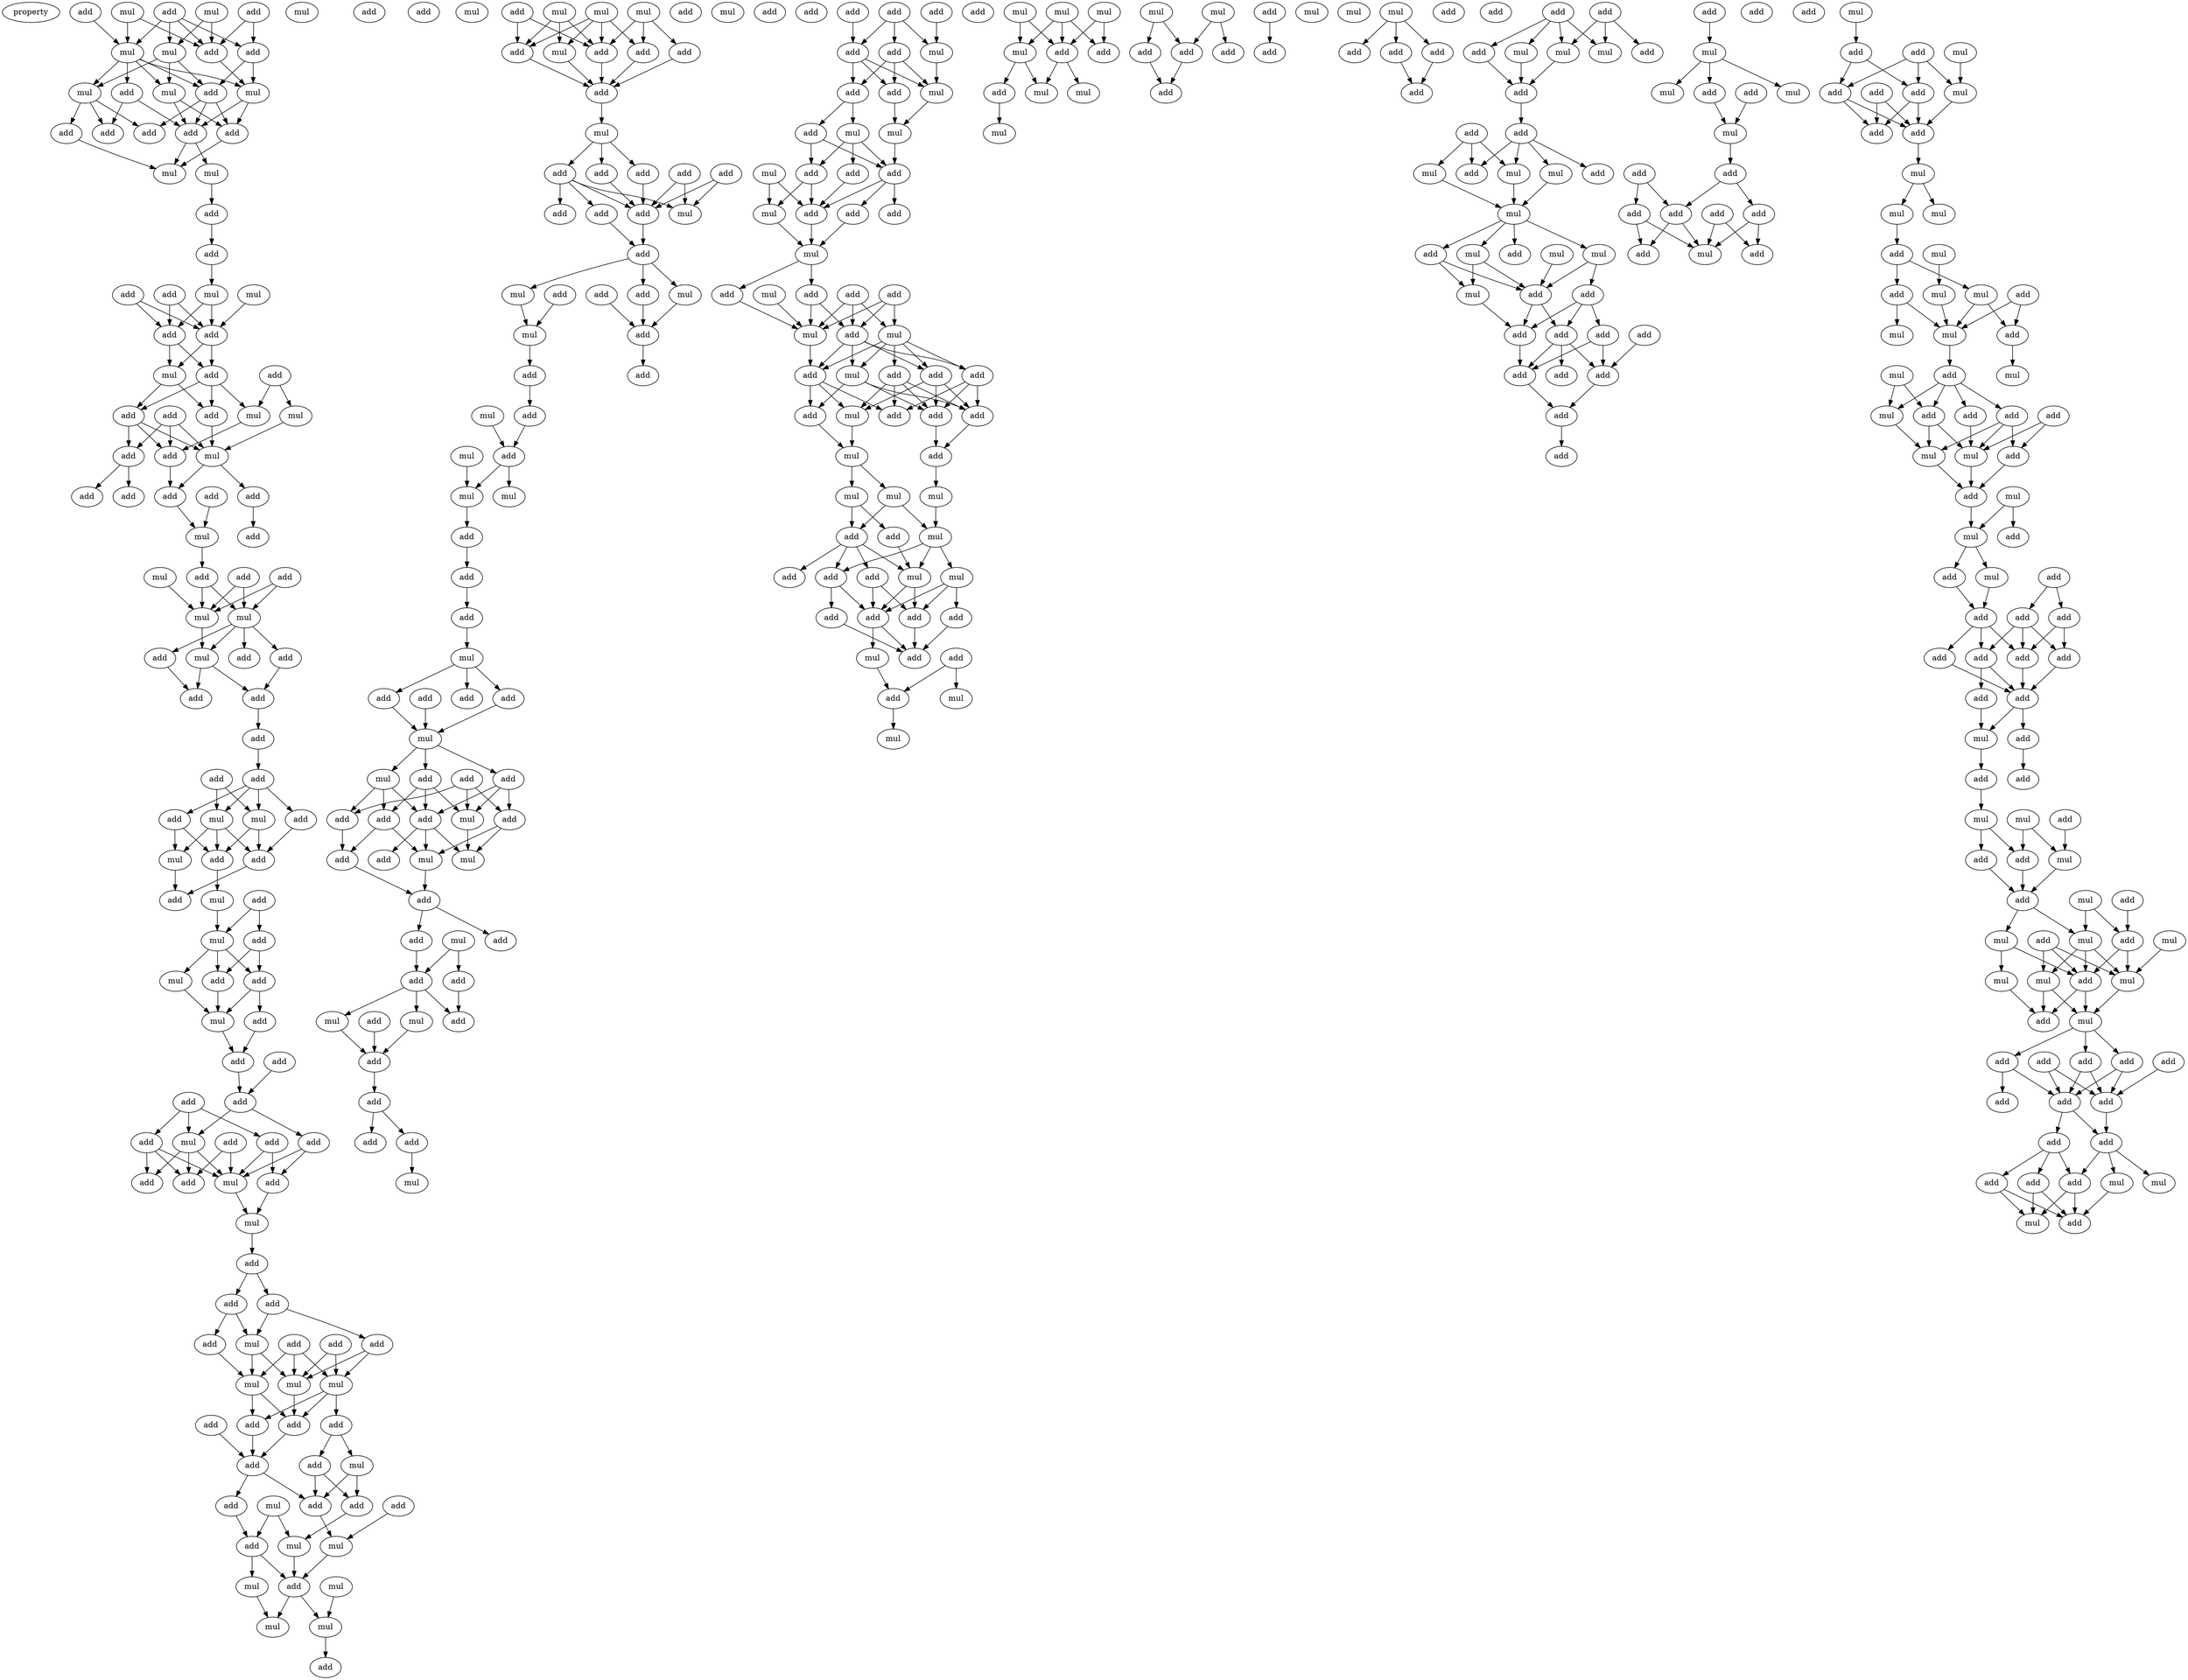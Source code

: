 digraph {
    node [fontcolor=black]
    property [mul=2,lf=1.6]
    0 [ label = mul ];
    1 [ label = add ];
    2 [ label = add ];
    3 [ label = mul ];
    4 [ label = add ];
    5 [ label = add ];
    6 [ label = mul ];
    7 [ label = add ];
    8 [ label = mul ];
    9 [ label = add ];
    10 [ label = mul ];
    11 [ label = mul ];
    12 [ label = mul ];
    13 [ label = add ];
    14 [ label = add ];
    15 [ label = add ];
    16 [ label = add ];
    17 [ label = add ];
    18 [ label = add ];
    19 [ label = mul ];
    20 [ label = mul ];
    21 [ label = mul ];
    22 [ label = add ];
    23 [ label = add ];
    24 [ label = add ];
    25 [ label = add ];
    26 [ label = mul ];
    27 [ label = mul ];
    28 [ label = add ];
    29 [ label = add ];
    30 [ label = add ];
    31 [ label = mul ];
    32 [ label = add ];
    33 [ label = mul ];
    34 [ label = mul ];
    35 [ label = add ];
    36 [ label = add ];
    37 [ label = add ];
    38 [ label = mul ];
    39 [ label = add ];
    40 [ label = add ];
    41 [ label = add ];
    42 [ label = add ];
    43 [ label = add ];
    44 [ label = add ];
    45 [ label = add ];
    46 [ label = mul ];
    47 [ label = add ];
    48 [ label = mul ];
    49 [ label = add ];
    50 [ label = add ];
    51 [ label = add ];
    52 [ label = mul ];
    53 [ label = mul ];
    54 [ label = mul ];
    55 [ label = add ];
    56 [ label = add ];
    57 [ label = add ];
    58 [ label = add ];
    59 [ label = add ];
    60 [ label = add ];
    61 [ label = add ];
    62 [ label = add ];
    63 [ label = add ];
    64 [ label = add ];
    65 [ label = add ];
    66 [ label = mul ];
    67 [ label = add ];
    68 [ label = mul ];
    69 [ label = add ];
    70 [ label = add ];
    71 [ label = mul ];
    72 [ label = mul ];
    73 [ label = add ];
    74 [ label = add ];
    75 [ label = mul ];
    76 [ label = add ];
    77 [ label = add ];
    78 [ label = mul ];
    79 [ label = add ];
    80 [ label = add ];
    81 [ label = mul ];
    82 [ label = add ];
    83 [ label = add ];
    84 [ label = add ];
    85 [ label = add ];
    86 [ label = add ];
    87 [ label = add ];
    88 [ label = add ];
    89 [ label = add ];
    90 [ label = mul ];
    91 [ label = add ];
    92 [ label = mul ];
    93 [ label = add ];
    94 [ label = add ];
    95 [ label = mul ];
    96 [ label = add ];
    97 [ label = add ];
    98 [ label = add ];
    99 [ label = add ];
    100 [ label = mul ];
    101 [ label = add ];
    102 [ label = add ];
    103 [ label = add ];
    104 [ label = mul ];
    105 [ label = mul ];
    106 [ label = mul ];
    107 [ label = add ];
    108 [ label = add ];
    109 [ label = add ];
    110 [ label = add ];
    111 [ label = add ];
    112 [ label = mul ];
    113 [ label = add ];
    114 [ label = add ];
    115 [ label = add ];
    116 [ label = mul ];
    117 [ label = add ];
    118 [ label = add ];
    119 [ label = add ];
    120 [ label = mul ];
    121 [ label = mul ];
    122 [ label = mul ];
    123 [ label = mul ];
    124 [ label = add ];
    125 [ label = mul ];
    126 [ label = mul ];
    127 [ label = mul ];
    128 [ label = add ];
    129 [ label = add ];
    130 [ label = mul ];
    131 [ label = mul ];
    132 [ label = mul ];
    133 [ label = mul ];
    134 [ label = add ];
    135 [ label = add ];
    136 [ label = add ];
    137 [ label = add ];
    138 [ label = add ];
    139 [ label = mul ];
    140 [ label = add ];
    141 [ label = add ];
    142 [ label = add ];
    143 [ label = add ];
    144 [ label = add ];
    145 [ label = add ];
    146 [ label = add ];
    147 [ label = add ];
    148 [ label = mul ];
    149 [ label = add ];
    150 [ label = mul ];
    151 [ label = mul ];
    152 [ label = add ];
    153 [ label = add ];
    154 [ label = add ];
    155 [ label = add ];
    156 [ label = mul ];
    157 [ label = add ];
    158 [ label = add ];
    159 [ label = mul ];
    160 [ label = add ];
    161 [ label = mul ];
    162 [ label = add ];
    163 [ label = mul ];
    164 [ label = mul ];
    165 [ label = add ];
    166 [ label = add ];
    167 [ label = add ];
    168 [ label = add ];
    169 [ label = mul ];
    170 [ label = add ];
    171 [ label = mul ];
    172 [ label = add ];
    173 [ label = add ];
    174 [ label = add ];
    175 [ label = mul ];
    176 [ label = add ];
    177 [ label = add ];
    178 [ label = mul ];
    179 [ label = add ];
    180 [ label = add ];
    181 [ label = add ];
    182 [ label = add ];
    183 [ label = add ];
    184 [ label = mul ];
    185 [ label = add ];
    186 [ label = add ];
    187 [ label = mul ];
    188 [ label = mul ];
    189 [ label = add ];
    190 [ label = add ];
    191 [ label = mul ];
    192 [ label = add ];
    193 [ label = add ];
    194 [ label = add ];
    195 [ label = add ];
    196 [ label = add ];
    197 [ label = add ];
    198 [ label = mul ];
    199 [ label = mul ];
    200 [ label = add ];
    201 [ label = add ];
    202 [ label = add ];
    203 [ label = add ];
    204 [ label = add ];
    205 [ label = mul ];
    206 [ label = add ];
    207 [ label = add ];
    208 [ label = add ];
    209 [ label = add ];
    210 [ label = add ];
    211 [ label = mul ];
    212 [ label = add ];
    213 [ label = add ];
    214 [ label = mul ];
    215 [ label = add ];
    216 [ label = mul ];
    217 [ label = mul ];
    218 [ label = add ];
    219 [ label = mul ];
    220 [ label = add ];
    221 [ label = add ];
    222 [ label = mul ];
    223 [ label = add ];
    224 [ label = add ];
    225 [ label = add ];
    226 [ label = add ];
    227 [ label = mul ];
    228 [ label = add ];
    229 [ label = add ];
    230 [ label = mul ];
    231 [ label = add ];
    232 [ label = add ];
    233 [ label = mul ];
    234 [ label = add ];
    235 [ label = mul ];
    236 [ label = add ];
    237 [ label = add ];
    238 [ label = add ];
    239 [ label = add ];
    240 [ label = mul ];
    241 [ label = add ];
    242 [ label = add ];
    243 [ label = add ];
    244 [ label = mul ];
    245 [ label = add ];
    246 [ label = add ];
    247 [ label = mul ];
    248 [ label = mul ];
    249 [ label = mul ];
    250 [ label = mul ];
    251 [ label = add ];
    252 [ label = add ];
    253 [ label = mul ];
    254 [ label = mul ];
    255 [ label = add ];
    256 [ label = mul ];
    257 [ label = add ];
    258 [ label = add ];
    259 [ label = add ];
    260 [ label = add ];
    261 [ label = add ];
    262 [ label = add ];
    263 [ label = add ];
    264 [ label = add ];
    265 [ label = mul ];
    266 [ label = mul ];
    267 [ label = add ];
    268 [ label = mul ];
    269 [ label = mul ];
    270 [ label = mul ];
    271 [ label = mul ];
    272 [ label = mul ];
    273 [ label = add ];
    274 [ label = add ];
    275 [ label = mul ];
    276 [ label = mul ];
    277 [ label = add ];
    278 [ label = mul ];
    279 [ label = mul ];
    280 [ label = add ];
    281 [ label = mul ];
    282 [ label = add ];
    283 [ label = mul ];
    284 [ label = add ];
    285 [ label = add ];
    286 [ label = add ];
    287 [ label = add ];
    288 [ label = mul ];
    289 [ label = mul ];
    290 [ label = add ];
    291 [ label = add ];
    292 [ label = add ];
    293 [ label = add ];
    294 [ label = add ];
    295 [ label = add ];
    296 [ label = add ];
    297 [ label = add ];
    298 [ label = add ];
    299 [ label = mul ];
    300 [ label = mul ];
    301 [ label = add ];
    302 [ label = mul ];
    303 [ label = add ];
    304 [ label = add ];
    305 [ label = add ];
    306 [ label = add ];
    307 [ label = mul ];
    308 [ label = add ];
    309 [ label = mul ];
    310 [ label = mul ];
    311 [ label = mul ];
    312 [ label = mul ];
    313 [ label = add ];
    314 [ label = add ];
    315 [ label = mul ];
    316 [ label = mul ];
    317 [ label = add ];
    318 [ label = add ];
    319 [ label = mul ];
    320 [ label = add ];
    321 [ label = add ];
    322 [ label = add ];
    323 [ label = add ];
    324 [ label = add ];
    325 [ label = add ];
    326 [ label = add ];
    327 [ label = add ];
    328 [ label = add ];
    329 [ label = add ];
    330 [ label = add ];
    331 [ label = mul ];
    332 [ label = mul ];
    333 [ label = add ];
    334 [ label = add ];
    335 [ label = mul ];
    336 [ label = mul ];
    337 [ label = add ];
    338 [ label = add ];
    339 [ label = add ];
    340 [ label = add ];
    341 [ label = add ];
    342 [ label = add ];
    343 [ label = add ];
    344 [ label = mul ];
    345 [ label = add ];
    346 [ label = add ];
    347 [ label = mul ];
    348 [ label = add ];
    349 [ label = mul ];
    350 [ label = add ];
    351 [ label = add ];
    352 [ label = add ];
    353 [ label = mul ];
    354 [ label = add ];
    355 [ label = add ];
    356 [ label = add ];
    357 [ label = mul ];
    358 [ label = mul ];
    359 [ label = mul ];
    360 [ label = mul ];
    361 [ label = add ];
    362 [ label = mul ];
    363 [ label = mul ];
    364 [ label = add ];
    365 [ label = add ];
    366 [ label = mul ];
    367 [ label = add ];
    368 [ label = mul ];
    369 [ label = mul ];
    370 [ label = mul ];
    371 [ label = add ];
    372 [ label = add ];
    373 [ label = add ];
    374 [ label = add ];
    375 [ label = mul ];
    376 [ label = add ];
    377 [ label = mul ];
    378 [ label = mul ];
    379 [ label = add ];
    380 [ label = mul ];
    381 [ label = add ];
    382 [ label = mul ];
    383 [ label = add ];
    384 [ label = add ];
    385 [ label = mul ];
    386 [ label = add ];
    387 [ label = add ];
    388 [ label = add ];
    389 [ label = add ];
    390 [ label = add ];
    391 [ label = add ];
    392 [ label = add ];
    393 [ label = add ];
    394 [ label = add ];
    395 [ label = add ];
    396 [ label = mul ];
    397 [ label = add ];
    398 [ label = add ];
    399 [ label = add ];
    400 [ label = mul ];
    401 [ label = add ];
    402 [ label = mul ];
    403 [ label = add ];
    404 [ label = mul ];
    405 [ label = add ];
    406 [ label = add ];
    407 [ label = add ];
    408 [ label = mul ];
    409 [ label = mul ];
    410 [ label = add ];
    411 [ label = add ];
    412 [ label = mul ];
    413 [ label = mul ];
    414 [ label = mul ];
    415 [ label = add ];
    416 [ label = mul ];
    417 [ label = mul ];
    418 [ label = add ];
    419 [ label = mul ];
    420 [ label = add ];
    421 [ label = add ];
    422 [ label = add ];
    423 [ label = add ];
    424 [ label = add ];
    425 [ label = add ];
    426 [ label = add ];
    427 [ label = add ];
    428 [ label = add ];
    429 [ label = add ];
    430 [ label = add ];
    431 [ label = add ];
    432 [ label = mul ];
    433 [ label = mul ];
    434 [ label = add ];
    435 [ label = add ];
    436 [ label = mul ];
    0 -> 5 [ name = 0 ];
    0 -> 6 [ name = 1 ];
    1 -> 6 [ name = 2 ];
    2 -> 5 [ name = 3 ];
    2 -> 6 [ name = 4 ];
    2 -> 7 [ name = 5 ];
    2 -> 8 [ name = 6 ];
    3 -> 5 [ name = 7 ];
    3 -> 8 [ name = 8 ];
    4 -> 5 [ name = 9 ];
    4 -> 7 [ name = 10 ];
    5 -> 10 [ name = 11 ];
    6 -> 9 [ name = 12 ];
    6 -> 10 [ name = 13 ];
    6 -> 11 [ name = 14 ];
    6 -> 12 [ name = 15 ];
    6 -> 13 [ name = 16 ];
    7 -> 9 [ name = 17 ];
    7 -> 10 [ name = 18 ];
    8 -> 9 [ name = 19 ];
    8 -> 11 [ name = 20 ];
    8 -> 12 [ name = 21 ];
    9 -> 14 [ name = 22 ];
    9 -> 15 [ name = 23 ];
    9 -> 16 [ name = 24 ];
    10 -> 14 [ name = 25 ];
    10 -> 15 [ name = 26 ];
    11 -> 14 [ name = 27 ];
    11 -> 15 [ name = 28 ];
    12 -> 16 [ name = 29 ];
    12 -> 17 [ name = 30 ];
    12 -> 18 [ name = 31 ];
    13 -> 15 [ name = 32 ];
    13 -> 17 [ name = 33 ];
    14 -> 20 [ name = 34 ];
    15 -> 19 [ name = 35 ];
    15 -> 20 [ name = 36 ];
    18 -> 20 [ name = 37 ];
    19 -> 22 [ name = 38 ];
    22 -> 23 [ name = 39 ];
    23 -> 26 [ name = 40 ];
    24 -> 28 [ name = 41 ];
    24 -> 29 [ name = 42 ];
    25 -> 28 [ name = 43 ];
    25 -> 29 [ name = 44 ];
    26 -> 28 [ name = 45 ];
    26 -> 29 [ name = 46 ];
    27 -> 28 [ name = 47 ];
    28 -> 31 [ name = 48 ];
    28 -> 32 [ name = 49 ];
    29 -> 31 [ name = 50 ];
    29 -> 32 [ name = 51 ];
    30 -> 33 [ name = 52 ];
    30 -> 34 [ name = 53 ];
    31 -> 35 [ name = 54 ];
    31 -> 37 [ name = 55 ];
    32 -> 34 [ name = 56 ];
    32 -> 35 [ name = 57 ];
    32 -> 37 [ name = 58 ];
    33 -> 38 [ name = 59 ];
    34 -> 39 [ name = 60 ];
    35 -> 38 [ name = 61 ];
    35 -> 39 [ name = 62 ];
    35 -> 40 [ name = 63 ];
    36 -> 38 [ name = 64 ];
    36 -> 39 [ name = 65 ];
    36 -> 40 [ name = 66 ];
    37 -> 38 [ name = 67 ];
    38 -> 41 [ name = 68 ];
    38 -> 42 [ name = 69 ];
    39 -> 42 [ name = 70 ];
    40 -> 44 [ name = 71 ];
    40 -> 45 [ name = 72 ];
    41 -> 47 [ name = 73 ];
    42 -> 46 [ name = 74 ];
    43 -> 46 [ name = 75 ];
    46 -> 49 [ name = 76 ];
    48 -> 53 [ name = 77 ];
    49 -> 52 [ name = 78 ];
    49 -> 53 [ name = 79 ];
    50 -> 52 [ name = 80 ];
    50 -> 53 [ name = 81 ];
    51 -> 52 [ name = 82 ];
    51 -> 53 [ name = 83 ];
    52 -> 54 [ name = 84 ];
    52 -> 55 [ name = 85 ];
    52 -> 56 [ name = 86 ];
    52 -> 57 [ name = 87 ];
    53 -> 54 [ name = 88 ];
    54 -> 59 [ name = 89 ];
    54 -> 60 [ name = 90 ];
    55 -> 60 [ name = 91 ];
    57 -> 59 [ name = 92 ];
    60 -> 62 [ name = 93 ];
    62 -> 63 [ name = 94 ];
    63 -> 65 [ name = 95 ];
    63 -> 66 [ name = 96 ];
    63 -> 67 [ name = 97 ];
    63 -> 68 [ name = 98 ];
    64 -> 66 [ name = 99 ];
    64 -> 68 [ name = 100 ];
    65 -> 70 [ name = 101 ];
    66 -> 69 [ name = 102 ];
    66 -> 70 [ name = 103 ];
    67 -> 69 [ name = 104 ];
    67 -> 71 [ name = 105 ];
    68 -> 69 [ name = 106 ];
    68 -> 70 [ name = 107 ];
    68 -> 71 [ name = 108 ];
    69 -> 72 [ name = 109 ];
    70 -> 74 [ name = 110 ];
    71 -> 74 [ name = 111 ];
    72 -> 75 [ name = 112 ];
    73 -> 75 [ name = 113 ];
    73 -> 76 [ name = 114 ];
    75 -> 77 [ name = 115 ];
    75 -> 78 [ name = 116 ];
    75 -> 79 [ name = 117 ];
    76 -> 77 [ name = 118 ];
    76 -> 79 [ name = 119 ];
    77 -> 80 [ name = 120 ];
    77 -> 81 [ name = 121 ];
    78 -> 81 [ name = 122 ];
    79 -> 81 [ name = 123 ];
    80 -> 82 [ name = 124 ];
    81 -> 82 [ name = 125 ];
    82 -> 85 [ name = 126 ];
    83 -> 85 [ name = 127 ];
    84 -> 87 [ name = 128 ];
    84 -> 88 [ name = 129 ];
    84 -> 90 [ name = 130 ];
    85 -> 86 [ name = 131 ];
    85 -> 90 [ name = 132 ];
    86 -> 92 [ name = 133 ];
    86 -> 93 [ name = 134 ];
    87 -> 92 [ name = 135 ];
    87 -> 93 [ name = 136 ];
    88 -> 91 [ name = 137 ];
    88 -> 92 [ name = 138 ];
    88 -> 94 [ name = 139 ];
    89 -> 92 [ name = 140 ];
    89 -> 94 [ name = 141 ];
    90 -> 91 [ name = 142 ];
    90 -> 92 [ name = 143 ];
    90 -> 94 [ name = 144 ];
    92 -> 95 [ name = 145 ];
    93 -> 95 [ name = 146 ];
    95 -> 96 [ name = 147 ];
    96 -> 97 [ name = 148 ];
    96 -> 98 [ name = 149 ];
    97 -> 100 [ name = 150 ];
    97 -> 101 [ name = 151 ];
    98 -> 100 [ name = 152 ];
    98 -> 102 [ name = 153 ];
    99 -> 104 [ name = 154 ];
    99 -> 105 [ name = 155 ];
    99 -> 106 [ name = 156 ];
    100 -> 105 [ name = 157 ];
    100 -> 106 [ name = 158 ];
    101 -> 105 [ name = 159 ];
    102 -> 104 [ name = 160 ];
    102 -> 106 [ name = 161 ];
    103 -> 104 [ name = 162 ];
    103 -> 106 [ name = 163 ];
    104 -> 107 [ name = 164 ];
    104 -> 108 [ name = 165 ];
    104 -> 110 [ name = 166 ];
    105 -> 107 [ name = 167 ];
    105 -> 110 [ name = 168 ];
    106 -> 107 [ name = 169 ];
    107 -> 111 [ name = 170 ];
    108 -> 112 [ name = 171 ];
    108 -> 113 [ name = 172 ];
    109 -> 111 [ name = 173 ];
    110 -> 111 [ name = 174 ];
    111 -> 115 [ name = 175 ];
    111 -> 117 [ name = 176 ];
    112 -> 114 [ name = 177 ];
    112 -> 115 [ name = 178 ];
    113 -> 114 [ name = 179 ];
    113 -> 115 [ name = 180 ];
    114 -> 120 [ name = 181 ];
    115 -> 121 [ name = 182 ];
    116 -> 119 [ name = 183 ];
    116 -> 120 [ name = 184 ];
    117 -> 119 [ name = 185 ];
    118 -> 121 [ name = 186 ];
    119 -> 122 [ name = 187 ];
    119 -> 124 [ name = 188 ];
    120 -> 124 [ name = 189 ];
    121 -> 124 [ name = 190 ];
    122 -> 126 [ name = 191 ];
    123 -> 127 [ name = 192 ];
    124 -> 126 [ name = 193 ];
    124 -> 127 [ name = 194 ];
    127 -> 128 [ name = 195 ];
    129 -> 134 [ name = 196 ];
    129 -> 136 [ name = 197 ];
    130 -> 134 [ name = 198 ];
    130 -> 135 [ name = 199 ];
    130 -> 137 [ name = 200 ];
    131 -> 133 [ name = 201 ];
    131 -> 134 [ name = 202 ];
    131 -> 136 [ name = 203 ];
    132 -> 133 [ name = 204 ];
    132 -> 134 [ name = 205 ];
    132 -> 136 [ name = 206 ];
    132 -> 137 [ name = 207 ];
    133 -> 138 [ name = 208 ];
    134 -> 138 [ name = 209 ];
    135 -> 138 [ name = 210 ];
    136 -> 138 [ name = 211 ];
    137 -> 138 [ name = 212 ];
    138 -> 139 [ name = 213 ];
    139 -> 141 [ name = 214 ];
    139 -> 142 [ name = 215 ];
    139 -> 143 [ name = 216 ];
    140 -> 145 [ name = 217 ];
    140 -> 148 [ name = 218 ];
    141 -> 145 [ name = 219 ];
    142 -> 145 [ name = 220 ];
    143 -> 145 [ name = 221 ];
    143 -> 146 [ name = 222 ];
    143 -> 147 [ name = 223 ];
    143 -> 148 [ name = 224 ];
    144 -> 145 [ name = 225 ];
    144 -> 148 [ name = 226 ];
    145 -> 149 [ name = 227 ];
    146 -> 149 [ name = 228 ];
    149 -> 150 [ name = 229 ];
    149 -> 151 [ name = 230 ];
    149 -> 153 [ name = 231 ];
    150 -> 155 [ name = 232 ];
    151 -> 156 [ name = 233 ];
    152 -> 156 [ name = 234 ];
    153 -> 155 [ name = 235 ];
    154 -> 155 [ name = 236 ];
    155 -> 158 [ name = 237 ];
    156 -> 157 [ name = 238 ];
    157 -> 160 [ name = 239 ];
    159 -> 162 [ name = 240 ];
    160 -> 162 [ name = 241 ];
    161 -> 163 [ name = 242 ];
    162 -> 163 [ name = 243 ];
    162 -> 164 [ name = 244 ];
    163 -> 165 [ name = 245 ];
    165 -> 167 [ name = 246 ];
    167 -> 168 [ name = 247 ];
    168 -> 169 [ name = 248 ];
    169 -> 170 [ name = 249 ];
    169 -> 172 [ name = 250 ];
    169 -> 173 [ name = 251 ];
    172 -> 175 [ name = 252 ];
    173 -> 175 [ name = 253 ];
    174 -> 175 [ name = 254 ];
    175 -> 176 [ name = 255 ];
    175 -> 178 [ name = 256 ];
    175 -> 179 [ name = 257 ];
    176 -> 180 [ name = 258 ];
    176 -> 183 [ name = 259 ];
    176 -> 184 [ name = 260 ];
    177 -> 181 [ name = 261 ];
    177 -> 182 [ name = 262 ];
    177 -> 184 [ name = 263 ];
    178 -> 180 [ name = 264 ];
    178 -> 181 [ name = 265 ];
    178 -> 183 [ name = 266 ];
    179 -> 180 [ name = 267 ];
    179 -> 182 [ name = 268 ];
    179 -> 184 [ name = 269 ];
    180 -> 185 [ name = 270 ];
    180 -> 187 [ name = 271 ];
    180 -> 188 [ name = 272 ];
    181 -> 186 [ name = 273 ];
    182 -> 187 [ name = 274 ];
    182 -> 188 [ name = 275 ];
    183 -> 186 [ name = 276 ];
    183 -> 187 [ name = 277 ];
    184 -> 188 [ name = 278 ];
    186 -> 189 [ name = 279 ];
    187 -> 189 [ name = 280 ];
    189 -> 190 [ name = 281 ];
    189 -> 192 [ name = 282 ];
    191 -> 193 [ name = 283 ];
    191 -> 194 [ name = 284 ];
    192 -> 194 [ name = 285 ];
    193 -> 195 [ name = 286 ];
    194 -> 195 [ name = 287 ];
    194 -> 198 [ name = 288 ];
    194 -> 199 [ name = 289 ];
    196 -> 200 [ name = 290 ];
    198 -> 200 [ name = 291 ];
    199 -> 200 [ name = 292 ];
    200 -> 201 [ name = 293 ];
    201 -> 203 [ name = 294 ];
    201 -> 204 [ name = 295 ];
    204 -> 205 [ name = 296 ];
    206 -> 210 [ name = 297 ];
    207 -> 211 [ name = 298 ];
    208 -> 209 [ name = 299 ];
    208 -> 210 [ name = 300 ];
    208 -> 211 [ name = 301 ];
    209 -> 212 [ name = 302 ];
    209 -> 213 [ name = 303 ];
    209 -> 214 [ name = 304 ];
    210 -> 212 [ name = 305 ];
    210 -> 213 [ name = 306 ];
    210 -> 214 [ name = 307 ];
    211 -> 214 [ name = 308 ];
    212 -> 215 [ name = 309 ];
    212 -> 217 [ name = 310 ];
    213 -> 216 [ name = 311 ];
    214 -> 216 [ name = 312 ];
    215 -> 218 [ name = 313 ];
    215 -> 220 [ name = 314 ];
    216 -> 220 [ name = 315 ];
    217 -> 218 [ name = 316 ];
    217 -> 220 [ name = 317 ];
    217 -> 221 [ name = 318 ];
    218 -> 222 [ name = 319 ];
    218 -> 225 [ name = 320 ];
    219 -> 222 [ name = 321 ];
    219 -> 225 [ name = 322 ];
    220 -> 223 [ name = 323 ];
    220 -> 224 [ name = 324 ];
    220 -> 225 [ name = 325 ];
    221 -> 225 [ name = 326 ];
    222 -> 227 [ name = 327 ];
    223 -> 227 [ name = 328 ];
    225 -> 227 [ name = 329 ];
    227 -> 231 [ name = 330 ];
    227 -> 232 [ name = 331 ];
    228 -> 233 [ name = 332 ];
    228 -> 234 [ name = 333 ];
    228 -> 235 [ name = 334 ];
    229 -> 233 [ name = 335 ];
    229 -> 234 [ name = 336 ];
    229 -> 235 [ name = 337 ];
    230 -> 233 [ name = 338 ];
    231 -> 233 [ name = 339 ];
    232 -> 233 [ name = 340 ];
    232 -> 234 [ name = 341 ];
    233 -> 236 [ name = 342 ];
    234 -> 236 [ name = 343 ];
    234 -> 238 [ name = 344 ];
    234 -> 239 [ name = 345 ];
    234 -> 240 [ name = 346 ];
    235 -> 236 [ name = 347 ];
    235 -> 237 [ name = 348 ];
    235 -> 238 [ name = 349 ];
    235 -> 239 [ name = 350 ];
    235 -> 240 [ name = 351 ];
    236 -> 241 [ name = 352 ];
    236 -> 244 [ name = 353 ];
    236 -> 245 [ name = 354 ];
    237 -> 241 [ name = 355 ];
    237 -> 242 [ name = 356 ];
    237 -> 243 [ name = 357 ];
    237 -> 244 [ name = 358 ];
    238 -> 242 [ name = 359 ];
    238 -> 243 [ name = 360 ];
    238 -> 244 [ name = 361 ];
    239 -> 241 [ name = 362 ];
    239 -> 242 [ name = 363 ];
    239 -> 243 [ name = 364 ];
    240 -> 242 [ name = 365 ];
    240 -> 243 [ name = 366 ];
    240 -> 245 [ name = 367 ];
    242 -> 246 [ name = 368 ];
    243 -> 246 [ name = 369 ];
    244 -> 247 [ name = 370 ];
    245 -> 247 [ name = 371 ];
    246 -> 248 [ name = 372 ];
    247 -> 249 [ name = 373 ];
    247 -> 250 [ name = 374 ];
    248 -> 253 [ name = 375 ];
    249 -> 251 [ name = 376 ];
    249 -> 253 [ name = 377 ];
    250 -> 251 [ name = 378 ];
    250 -> 252 [ name = 379 ];
    251 -> 254 [ name = 380 ];
    251 -> 255 [ name = 381 ];
    251 -> 257 [ name = 382 ];
    251 -> 258 [ name = 383 ];
    252 -> 254 [ name = 384 ];
    253 -> 254 [ name = 385 ];
    253 -> 255 [ name = 386 ];
    253 -> 256 [ name = 387 ];
    254 -> 260 [ name = 388 ];
    254 -> 261 [ name = 389 ];
    255 -> 261 [ name = 390 ];
    255 -> 262 [ name = 391 ];
    256 -> 259 [ name = 392 ];
    256 -> 260 [ name = 393 ];
    256 -> 261 [ name = 394 ];
    258 -> 260 [ name = 395 ];
    258 -> 261 [ name = 396 ];
    259 -> 264 [ name = 397 ];
    260 -> 264 [ name = 398 ];
    261 -> 264 [ name = 399 ];
    261 -> 265 [ name = 400 ];
    262 -> 264 [ name = 401 ];
    263 -> 266 [ name = 402 ];
    263 -> 267 [ name = 403 ];
    265 -> 267 [ name = 404 ];
    267 -> 268 [ name = 405 ];
    269 -> 272 [ name = 406 ];
    269 -> 273 [ name = 407 ];
    270 -> 272 [ name = 408 ];
    270 -> 273 [ name = 409 ];
    270 -> 274 [ name = 410 ];
    271 -> 273 [ name = 411 ];
    271 -> 274 [ name = 412 ];
    272 -> 275 [ name = 413 ];
    272 -> 277 [ name = 414 ];
    273 -> 275 [ name = 415 ];
    273 -> 276 [ name = 416 ];
    277 -> 278 [ name = 417 ];
    279 -> 284 [ name = 418 ];
    279 -> 285 [ name = 419 ];
    280 -> 286 [ name = 420 ];
    281 -> 282 [ name = 421 ];
    281 -> 285 [ name = 422 ];
    284 -> 287 [ name = 423 ];
    285 -> 287 [ name = 424 ];
    289 -> 290 [ name = 425 ];
    289 -> 291 [ name = 426 ];
    289 -> 293 [ name = 427 ];
    291 -> 294 [ name = 428 ];
    293 -> 294 [ name = 429 ];
    296 -> 299 [ name = 430 ];
    296 -> 301 [ name = 431 ];
    296 -> 302 [ name = 432 ];
    297 -> 298 [ name = 433 ];
    297 -> 299 [ name = 434 ];
    297 -> 300 [ name = 435 ];
    297 -> 302 [ name = 436 ];
    298 -> 303 [ name = 437 ];
    300 -> 303 [ name = 438 ];
    302 -> 303 [ name = 439 ];
    303 -> 304 [ name = 440 ];
    304 -> 306 [ name = 441 ];
    304 -> 307 [ name = 442 ];
    304 -> 308 [ name = 443 ];
    304 -> 310 [ name = 444 ];
    305 -> 306 [ name = 445 ];
    305 -> 309 [ name = 446 ];
    305 -> 310 [ name = 447 ];
    307 -> 311 [ name = 448 ];
    309 -> 311 [ name = 449 ];
    310 -> 311 [ name = 450 ];
    311 -> 312 [ name = 451 ];
    311 -> 313 [ name = 452 ];
    311 -> 314 [ name = 453 ];
    311 -> 315 [ name = 454 ];
    312 -> 318 [ name = 455 ];
    312 -> 319 [ name = 456 ];
    314 -> 318 [ name = 457 ];
    314 -> 319 [ name = 458 ];
    315 -> 317 [ name = 459 ];
    315 -> 318 [ name = 460 ];
    316 -> 318 [ name = 461 ];
    317 -> 320 [ name = 462 ];
    317 -> 322 [ name = 463 ];
    317 -> 323 [ name = 464 ];
    318 -> 320 [ name = 465 ];
    318 -> 322 [ name = 466 ];
    319 -> 322 [ name = 467 ];
    320 -> 324 [ name = 468 ];
    320 -> 325 [ name = 469 ];
    320 -> 326 [ name = 470 ];
    321 -> 326 [ name = 471 ];
    322 -> 325 [ name = 472 ];
    323 -> 325 [ name = 473 ];
    323 -> 326 [ name = 474 ];
    325 -> 327 [ name = 475 ];
    326 -> 327 [ name = 476 ];
    327 -> 330 [ name = 477 ];
    328 -> 331 [ name = 478 ];
    331 -> 332 [ name = 479 ];
    331 -> 333 [ name = 480 ];
    331 -> 335 [ name = 481 ];
    333 -> 336 [ name = 482 ];
    334 -> 336 [ name = 483 ];
    336 -> 337 [ name = 484 ];
    337 -> 341 [ name = 485 ];
    337 -> 342 [ name = 486 ];
    338 -> 339 [ name = 487 ];
    338 -> 342 [ name = 488 ];
    339 -> 344 [ name = 489 ];
    339 -> 345 [ name = 490 ];
    340 -> 344 [ name = 491 ];
    340 -> 346 [ name = 492 ];
    341 -> 344 [ name = 493 ];
    341 -> 346 [ name = 494 ];
    342 -> 344 [ name = 495 ];
    342 -> 345 [ name = 496 ];
    347 -> 348 [ name = 497 ];
    348 -> 351 [ name = 498 ];
    348 -> 352 [ name = 499 ];
    349 -> 353 [ name = 500 ];
    350 -> 351 [ name = 501 ];
    350 -> 352 [ name = 502 ];
    350 -> 353 [ name = 503 ];
    351 -> 355 [ name = 504 ];
    351 -> 356 [ name = 505 ];
    352 -> 355 [ name = 506 ];
    352 -> 356 [ name = 507 ];
    353 -> 356 [ name = 508 ];
    354 -> 355 [ name = 509 ];
    354 -> 356 [ name = 510 ];
    356 -> 357 [ name = 511 ];
    357 -> 358 [ name = 512 ];
    357 -> 359 [ name = 513 ];
    358 -> 361 [ name = 514 ];
    360 -> 363 [ name = 515 ];
    361 -> 362 [ name = 516 ];
    361 -> 365 [ name = 517 ];
    362 -> 366 [ name = 518 ];
    362 -> 367 [ name = 519 ];
    363 -> 366 [ name = 520 ];
    364 -> 366 [ name = 521 ];
    364 -> 367 [ name = 522 ];
    365 -> 366 [ name = 523 ];
    365 -> 368 [ name = 524 ];
    366 -> 371 [ name = 525 ];
    367 -> 369 [ name = 526 ];
    370 -> 373 [ name = 527 ];
    370 -> 375 [ name = 528 ];
    371 -> 372 [ name = 529 ];
    371 -> 373 [ name = 530 ];
    371 -> 374 [ name = 531 ];
    371 -> 375 [ name = 532 ];
    372 -> 378 [ name = 533 ];
    373 -> 377 [ name = 534 ];
    373 -> 378 [ name = 535 ];
    374 -> 377 [ name = 536 ];
    374 -> 378 [ name = 537 ];
    374 -> 379 [ name = 538 ];
    375 -> 377 [ name = 539 ];
    376 -> 378 [ name = 540 ];
    376 -> 379 [ name = 541 ];
    377 -> 381 [ name = 542 ];
    378 -> 381 [ name = 543 ];
    379 -> 381 [ name = 544 ];
    380 -> 382 [ name = 545 ];
    380 -> 383 [ name = 546 ];
    381 -> 382 [ name = 547 ];
    382 -> 385 [ name = 548 ];
    382 -> 386 [ name = 549 ];
    384 -> 387 [ name = 550 ];
    384 -> 389 [ name = 551 ];
    385 -> 388 [ name = 552 ];
    386 -> 388 [ name = 553 ];
    387 -> 391 [ name = 554 ];
    387 -> 392 [ name = 555 ];
    388 -> 390 [ name = 556 ];
    388 -> 392 [ name = 557 ];
    388 -> 393 [ name = 558 ];
    389 -> 390 [ name = 559 ];
    389 -> 391 [ name = 560 ];
    389 -> 392 [ name = 561 ];
    390 -> 394 [ name = 562 ];
    390 -> 395 [ name = 563 ];
    391 -> 395 [ name = 564 ];
    392 -> 395 [ name = 565 ];
    393 -> 395 [ name = 566 ];
    394 -> 396 [ name = 567 ];
    395 -> 396 [ name = 568 ];
    395 -> 397 [ name = 569 ];
    396 -> 398 [ name = 570 ];
    397 -> 399 [ name = 571 ];
    398 -> 400 [ name = 572 ];
    400 -> 403 [ name = 573 ];
    400 -> 405 [ name = 574 ];
    401 -> 404 [ name = 575 ];
    402 -> 404 [ name = 576 ];
    402 -> 405 [ name = 577 ];
    403 -> 406 [ name = 578 ];
    404 -> 406 [ name = 579 ];
    405 -> 406 [ name = 580 ];
    406 -> 412 [ name = 581 ];
    406 -> 413 [ name = 582 ];
    407 -> 410 [ name = 583 ];
    408 -> 410 [ name = 584 ];
    408 -> 412 [ name = 585 ];
    409 -> 416 [ name = 586 ];
    410 -> 415 [ name = 587 ];
    410 -> 416 [ name = 588 ];
    411 -> 415 [ name = 589 ];
    411 -> 416 [ name = 590 ];
    411 -> 417 [ name = 591 ];
    412 -> 415 [ name = 592 ];
    412 -> 416 [ name = 593 ];
    412 -> 417 [ name = 594 ];
    413 -> 414 [ name = 595 ];
    413 -> 415 [ name = 596 ];
    414 -> 418 [ name = 597 ];
    415 -> 418 [ name = 598 ];
    415 -> 419 [ name = 599 ];
    416 -> 419 [ name = 600 ];
    417 -> 418 [ name = 601 ];
    417 -> 419 [ name = 602 ];
    419 -> 421 [ name = 603 ];
    419 -> 422 [ name = 604 ];
    419 -> 423 [ name = 605 ];
    420 -> 426 [ name = 606 ];
    421 -> 425 [ name = 607 ];
    421 -> 427 [ name = 608 ];
    422 -> 426 [ name = 609 ];
    422 -> 427 [ name = 610 ];
    423 -> 426 [ name = 611 ];
    423 -> 427 [ name = 612 ];
    424 -> 426 [ name = 613 ];
    424 -> 427 [ name = 614 ];
    426 -> 428 [ name = 615 ];
    427 -> 428 [ name = 616 ];
    427 -> 429 [ name = 617 ];
    428 -> 432 [ name = 618 ];
    428 -> 433 [ name = 619 ];
    428 -> 434 [ name = 620 ];
    429 -> 430 [ name = 621 ];
    429 -> 431 [ name = 622 ];
    429 -> 434 [ name = 623 ];
    430 -> 435 [ name = 624 ];
    430 -> 436 [ name = 625 ];
    431 -> 435 [ name = 626 ];
    431 -> 436 [ name = 627 ];
    433 -> 435 [ name = 628 ];
    434 -> 435 [ name = 629 ];
    434 -> 436 [ name = 630 ];
}
